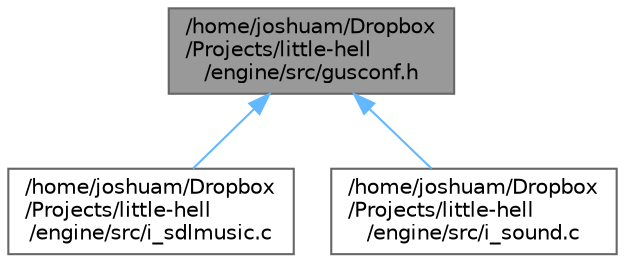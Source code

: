 digraph "/home/joshuam/Dropbox/Projects/little-hell/engine/src/gusconf.h"
{
 // LATEX_PDF_SIZE
  bgcolor="transparent";
  edge [fontname=Helvetica,fontsize=10,labelfontname=Helvetica,labelfontsize=10];
  node [fontname=Helvetica,fontsize=10,shape=box,height=0.2,width=0.4];
  Node1 [label="/home/joshuam/Dropbox\l/Projects/little-hell\l/engine/src/gusconf.h",height=0.2,width=0.4,color="gray40", fillcolor="grey60", style="filled", fontcolor="black",tooltip=" "];
  Node1 -> Node2 [dir="back",color="steelblue1",style="solid"];
  Node2 [label="/home/joshuam/Dropbox\l/Projects/little-hell\l/engine/src/i_sdlmusic.c",height=0.2,width=0.4,color="grey40", fillcolor="white", style="filled",URL="$i__sdlmusic_8c.html",tooltip=" "];
  Node1 -> Node3 [dir="back",color="steelblue1",style="solid"];
  Node3 [label="/home/joshuam/Dropbox\l/Projects/little-hell\l/engine/src/i_sound.c",height=0.2,width=0.4,color="grey40", fillcolor="white", style="filled",URL="$i__sound_8c.html",tooltip=" "];
}
